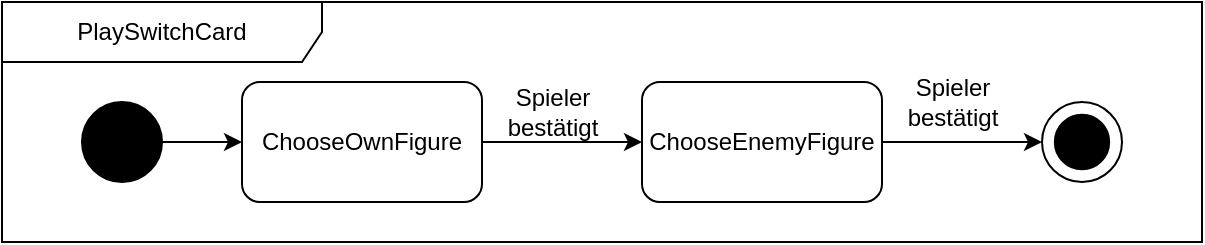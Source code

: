 <mxfile version="24.7.8">
  <diagram name="Seite-1" id="CopXBPq6HmWG57LF0-_F">
    <mxGraphModel dx="472" dy="311" grid="1" gridSize="10" guides="1" tooltips="1" connect="1" arrows="1" fold="1" page="1" pageScale="1" pageWidth="827" pageHeight="1169" math="0" shadow="0">
      <root>
        <mxCell id="0" />
        <mxCell id="1" parent="0" />
        <mxCell id="FP_q5n_miJgKrwyydgcp-1" value="PlaySwitchCard" style="shape=umlFrame;whiteSpace=wrap;html=1;pointerEvents=0;recursiveResize=0;container=1;collapsible=0;width=160;" parent="1" vertex="1">
          <mxGeometry y="70" width="600" height="120" as="geometry" />
        </mxCell>
        <mxCell id="eaHh7rk958I4vmowddnr-1" style="edgeStyle=orthogonalEdgeStyle;rounded=0;orthogonalLoop=1;jettySize=auto;html=1;entryX=0;entryY=0.5;entryDx=0;entryDy=0;" parent="FP_q5n_miJgKrwyydgcp-1" source="eaHh7rk958I4vmowddnr-2" target="lGEsvjj5w4ZHH0gg2mnU-1" edge="1">
          <mxGeometry relative="1" as="geometry">
            <mxPoint x="120" y="70" as="targetPoint" />
          </mxGeometry>
        </mxCell>
        <mxCell id="eaHh7rk958I4vmowddnr-2" value="" style="ellipse;whiteSpace=wrap;html=1;aspect=fixed;fillColor=#000000;" parent="FP_q5n_miJgKrwyydgcp-1" vertex="1">
          <mxGeometry x="40" y="50" width="40" height="40" as="geometry" />
        </mxCell>
        <mxCell id="eaHh7rk958I4vmowddnr-3" value="" style="ellipse;whiteSpace=wrap;html=1;aspect=fixed;" parent="FP_q5n_miJgKrwyydgcp-1" vertex="1">
          <mxGeometry x="520" y="50" width="40" height="40" as="geometry" />
        </mxCell>
        <mxCell id="eaHh7rk958I4vmowddnr-4" value="" style="ellipse;whiteSpace=wrap;html=1;aspect=fixed;fillColor=#000000;" parent="FP_q5n_miJgKrwyydgcp-1" vertex="1">
          <mxGeometry x="526.41" y="56.41" width="27.18" height="27.18" as="geometry" />
        </mxCell>
        <mxCell id="eaHh7rk958I4vmowddnr-7" style="edgeStyle=orthogonalEdgeStyle;rounded=0;orthogonalLoop=1;jettySize=auto;html=1;entryX=0;entryY=0.5;entryDx=0;entryDy=0;exitX=1;exitY=0.5;exitDx=0;exitDy=0;" parent="FP_q5n_miJgKrwyydgcp-1" source="lGEsvjj5w4ZHH0gg2mnU-1" target="lGEsvjj5w4ZHH0gg2mnU-2" edge="1">
          <mxGeometry relative="1" as="geometry">
            <mxPoint x="440" y="70" as="sourcePoint" />
            <mxPoint x="520" y="70" as="targetPoint" />
          </mxGeometry>
        </mxCell>
        <mxCell id="eaHh7rk958I4vmowddnr-13" style="edgeStyle=orthogonalEdgeStyle;rounded=0;orthogonalLoop=1;jettySize=auto;html=1;entryX=0;entryY=0.5;entryDx=0;entryDy=0;exitX=1;exitY=0.5;exitDx=0;exitDy=0;" parent="FP_q5n_miJgKrwyydgcp-1" source="lGEsvjj5w4ZHH0gg2mnU-2" target="eaHh7rk958I4vmowddnr-3" edge="1">
          <mxGeometry relative="1" as="geometry">
            <mxPoint x="840" y="70" as="sourcePoint" />
          </mxGeometry>
        </mxCell>
        <mxCell id="eaHh7rk958I4vmowddnr-15" value="Spieler&lt;div&gt;bestätigt&lt;/div&gt;" style="text;html=1;align=center;verticalAlign=middle;resizable=0;points=[];autosize=1;strokeColor=none;fillColor=none;" parent="FP_q5n_miJgKrwyydgcp-1" vertex="1">
          <mxGeometry x="240" y="35" width="70" height="40" as="geometry" />
        </mxCell>
        <mxCell id="lGEsvjj5w4ZHH0gg2mnU-1" value="ChooseOwnFigure" style="rounded=1;whiteSpace=wrap;html=1;" parent="FP_q5n_miJgKrwyydgcp-1" vertex="1">
          <mxGeometry x="120" y="40" width="120" height="60" as="geometry" />
        </mxCell>
        <mxCell id="lGEsvjj5w4ZHH0gg2mnU-2" value="ChooseEnemyFigure" style="rounded=1;whiteSpace=wrap;html=1;" parent="FP_q5n_miJgKrwyydgcp-1" vertex="1">
          <mxGeometry x="320" y="40" width="120" height="60" as="geometry" />
        </mxCell>
        <mxCell id="IGMalISzU3_3lLfwwe_D-1" value="Spieler&lt;div&gt;bestätigt&lt;/div&gt;" style="text;html=1;align=center;verticalAlign=middle;resizable=0;points=[];autosize=1;strokeColor=none;fillColor=none;" vertex="1" parent="FP_q5n_miJgKrwyydgcp-1">
          <mxGeometry x="440" y="30" width="70" height="40" as="geometry" />
        </mxCell>
      </root>
    </mxGraphModel>
  </diagram>
</mxfile>
